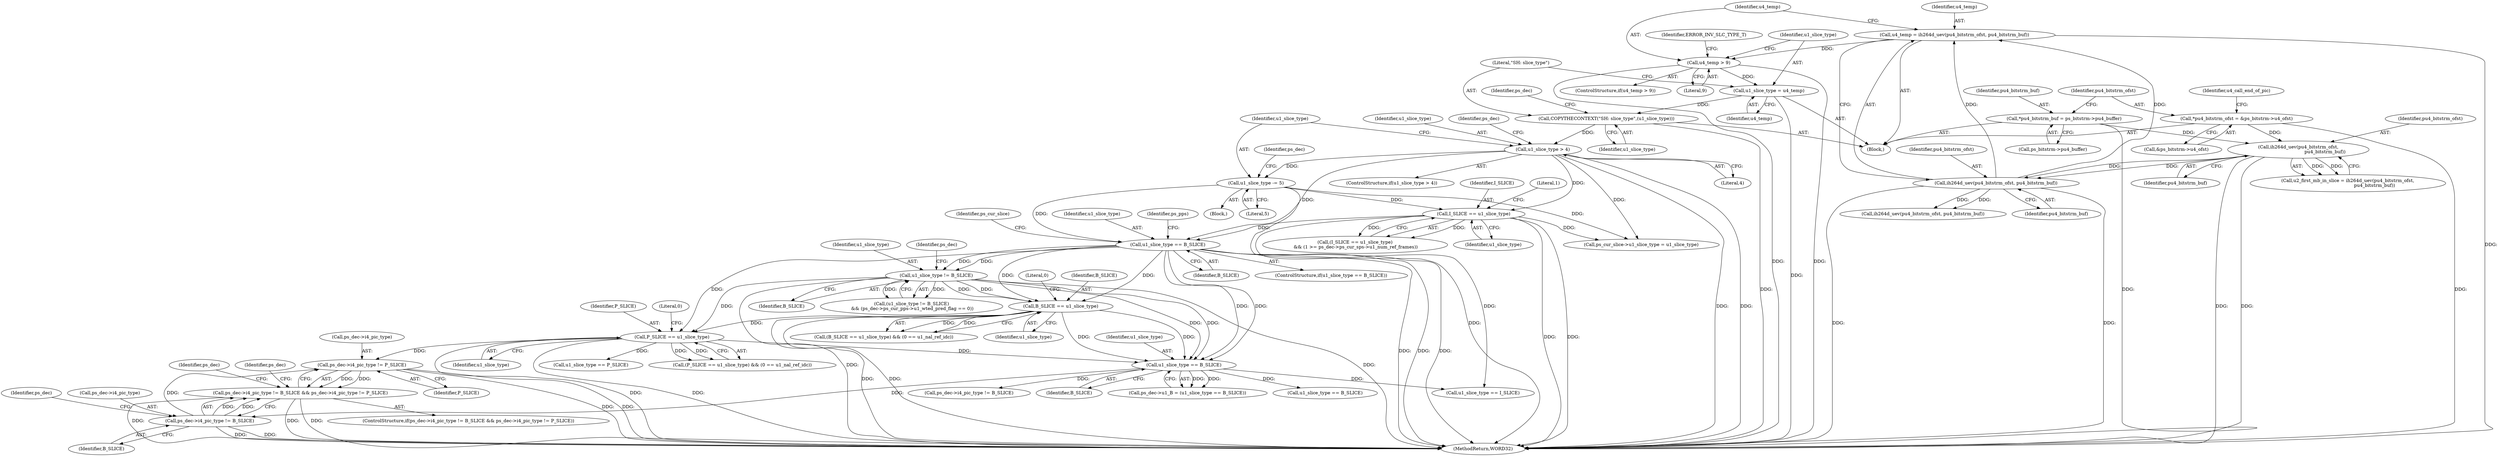 digraph "0_Android_a78887bcffbc2995cf9ed72e0697acf560875e9e_2@pointer" {
"1002418" [label="(Call,ps_dec->i4_pic_type != P_SLICE)"];
"1002413" [label="(Call,ps_dec->i4_pic_type != B_SLICE)"];
"1002257" [label="(Call,u1_slice_type == B_SLICE)"];
"1001723" [label="(Call,u1_slice_type != B_SLICE)"];
"1001500" [label="(Call,u1_slice_type == B_SLICE)"];
"1000308" [label="(Call,u1_slice_type -= 5)"];
"1000304" [label="(Call,u1_slice_type > 4)"];
"1000295" [label="(Call,COPYTHECONTEXT(\"SH: slice_type\",(u1_slice_type)))"];
"1000292" [label="(Call,u1_slice_type = u4_temp)"];
"1000287" [label="(Call,u4_temp > 9)"];
"1000281" [label="(Call,u4_temp = ih264d_uev(pu4_bitstrm_ofst, pu4_bitstrm_buf))"];
"1000283" [label="(Call,ih264d_uev(pu4_bitstrm_ofst, pu4_bitstrm_buf))"];
"1000237" [label="(Call,ih264d_uev(pu4_bitstrm_ofst,\n                                     pu4_bitstrm_buf))"];
"1000209" [label="(Call,*pu4_bitstrm_ofst = &ps_bitstrm->u4_ofst)"];
"1000203" [label="(Call,*pu4_bitstrm_buf = ps_bitstrm->pu4_buffer)"];
"1000353" [label="(Call,I_SLICE == u1_slice_type)"];
"1001799" [label="(Call,B_SLICE == u1_slice_type)"];
"1001814" [label="(Call,P_SLICE == u1_slice_type)"];
"1002412" [label="(Call,ps_dec->i4_pic_type != B_SLICE && ps_dec->i4_pic_type != P_SLICE)"];
"1000307" [label="(Block,)"];
"1002259" [label="(Identifier,B_SLICE)"];
"1000295" [label="(Call,COPYTHECONTEXT(\"SH: slice_type\",(u1_slice_type)))"];
"1000287" [label="(Call,u4_temp > 9)"];
"1000353" [label="(Call,I_SLICE == u1_slice_type)"];
"1001814" [label="(Call,P_SLICE == u1_slice_type)"];
"1000355" [label="(Identifier,u1_slice_type)"];
"1000300" [label="(Identifier,ps_dec)"];
"1000210" [label="(Identifier,pu4_bitstrm_ofst)"];
"1000296" [label="(Literal,\"SH: slice_type\")"];
"1001815" [label="(Identifier,P_SLICE)"];
"1000297" [label="(Identifier,u1_slice_type)"];
"1001501" [label="(Identifier,u1_slice_type)"];
"1000352" [label="(Call,(I_SLICE == u1_slice_type)\n && (1 >= ps_dec->ps_cur_sps->u1_num_ref_frames))"];
"1000354" [label="(Identifier,I_SLICE)"];
"1001725" [label="(Identifier,B_SLICE)"];
"1001552" [label="(Identifier,ps_pps)"];
"1002257" [label="(Call,u1_slice_type == B_SLICE)"];
"1002464" [label="(Call,u1_slice_type == B_SLICE)"];
"1000203" [label="(Call,*pu4_bitstrm_buf = ps_bitstrm->pu4_buffer)"];
"1000281" [label="(Call,u4_temp = ih264d_uev(pu4_bitstrm_ofst, pu4_bitstrm_buf))"];
"1002418" [label="(Call,ps_dec->i4_pic_type != P_SLICE)"];
"1000204" [label="(Identifier,pu4_bitstrm_buf)"];
"1001450" [label="(Call,ps_cur_slice->u1_slice_type = u1_slice_type)"];
"1000288" [label="(Identifier,u4_temp)"];
"1002419" [label="(Call,ps_dec->i4_pic_type)"];
"1002395" [label="(Call,u1_slice_type == I_SLICE)"];
"1000306" [label="(Literal,4)"];
"1001724" [label="(Identifier,u1_slice_type)"];
"1000304" [label="(Call,u1_slice_type > 4)"];
"1000292" [label="(Call,u1_slice_type = u4_temp)"];
"1000284" [label="(Identifier,pu4_bitstrm_ofst)"];
"1001729" [label="(Identifier,ps_dec)"];
"1001723" [label="(Call,u1_slice_type != B_SLICE)"];
"1001798" [label="(Call,(B_SLICE == u1_slice_type) && (0 == u1_nal_ref_idc))"];
"1000286" [label="(ControlStructure,if(u4_temp > 9))"];
"1000166" [label="(Block,)"];
"1002420" [label="(Identifier,ps_dec)"];
"1002412" [label="(Call,ps_dec->i4_pic_type != B_SLICE && ps_dec->i4_pic_type != P_SLICE)"];
"1000357" [label="(Literal,1)"];
"1000322" [label="(Identifier,ps_dec)"];
"1002413" [label="(Call,ps_dec->i4_pic_type != B_SLICE)"];
"1000235" [label="(Call,u2_first_mb_in_slice = ih264d_uev(pu4_bitstrm_ofst,\n                                     pu4_bitstrm_buf))"];
"1000309" [label="(Identifier,u1_slice_type)"];
"1000283" [label="(Call,ih264d_uev(pu4_bitstrm_ofst, pu4_bitstrm_buf))"];
"1000305" [label="(Identifier,u1_slice_type)"];
"1000289" [label="(Literal,9)"];
"1002253" [label="(Call,ps_dec->u1_B = (u1_slice_type == B_SLICE))"];
"1000303" [label="(ControlStructure,if(u1_slice_type > 4))"];
"1002258" [label="(Identifier,u1_slice_type)"];
"1000294" [label="(Identifier,u4_temp)"];
"1002495" [label="(Identifier,ps_dec)"];
"1001803" [label="(Literal,0)"];
"1002452" [label="(Call,ps_dec->i4_pic_type != B_SLICE)"];
"1001816" [label="(Identifier,u1_slice_type)"];
"1000424" [label="(Call,ih264d_uev(pu4_bitstrm_ofst, pu4_bitstrm_buf))"];
"1002425" [label="(Identifier,ps_dec)"];
"1001722" [label="(Call,(u1_slice_type != B_SLICE)\n && (ps_dec->ps_cur_pps->u1_wted_pred_flag == 0))"];
"1001506" [label="(Identifier,ps_cur_slice)"];
"1002430" [label="(Call,u1_slice_type == P_SLICE)"];
"1001502" [label="(Identifier,B_SLICE)"];
"1001799" [label="(Call,B_SLICE == u1_slice_type)"];
"1000237" [label="(Call,ih264d_uev(pu4_bitstrm_ofst,\n                                     pu4_bitstrm_buf))"];
"1000209" [label="(Call,*pu4_bitstrm_ofst = &ps_bitstrm->u4_ofst)"];
"1000226" [label="(Identifier,u4_call_end_of_pic)"];
"1001499" [label="(ControlStructure,if(u1_slice_type == B_SLICE))"];
"1001800" [label="(Identifier,B_SLICE)"];
"1000205" [label="(Call,ps_bitstrm->pu4_buffer)"];
"1000285" [label="(Identifier,pu4_bitstrm_buf)"];
"1002417" [label="(Identifier,B_SLICE)"];
"1000238" [label="(Identifier,pu4_bitstrm_ofst)"];
"1000308" [label="(Call,u1_slice_type -= 5)"];
"1000211" [label="(Call,&ps_bitstrm->u4_ofst)"];
"1000291" [label="(Identifier,ERROR_INV_SLC_TYPE_T)"];
"1001818" [label="(Literal,0)"];
"1002411" [label="(ControlStructure,if(ps_dec->i4_pic_type != B_SLICE && ps_dec->i4_pic_type != P_SLICE))"];
"1000282" [label="(Identifier,u4_temp)"];
"1000313" [label="(Identifier,ps_dec)"];
"1000310" [label="(Literal,5)"];
"1002422" [label="(Identifier,P_SLICE)"];
"1002571" [label="(MethodReturn,WORD32)"];
"1000293" [label="(Identifier,u1_slice_type)"];
"1001801" [label="(Identifier,u1_slice_type)"];
"1001500" [label="(Call,u1_slice_type == B_SLICE)"];
"1001813" [label="(Call,(P_SLICE == u1_slice_type) && (0 == u1_nal_ref_idc))"];
"1002414" [label="(Call,ps_dec->i4_pic_type)"];
"1000239" [label="(Identifier,pu4_bitstrm_buf)"];
"1002418" -> "1002412"  [label="AST: "];
"1002418" -> "1002422"  [label="CFG: "];
"1002419" -> "1002418"  [label="AST: "];
"1002422" -> "1002418"  [label="AST: "];
"1002412" -> "1002418"  [label="CFG: "];
"1002418" -> "1002571"  [label="DDG: "];
"1002418" -> "1002571"  [label="DDG: "];
"1002418" -> "1002412"  [label="DDG: "];
"1002418" -> "1002412"  [label="DDG: "];
"1002413" -> "1002418"  [label="DDG: "];
"1001814" -> "1002418"  [label="DDG: "];
"1002413" -> "1002412"  [label="AST: "];
"1002413" -> "1002417"  [label="CFG: "];
"1002414" -> "1002413"  [label="AST: "];
"1002417" -> "1002413"  [label="AST: "];
"1002420" -> "1002413"  [label="CFG: "];
"1002412" -> "1002413"  [label="CFG: "];
"1002413" -> "1002571"  [label="DDG: "];
"1002413" -> "1002571"  [label="DDG: "];
"1002413" -> "1002412"  [label="DDG: "];
"1002413" -> "1002412"  [label="DDG: "];
"1002257" -> "1002413"  [label="DDG: "];
"1002257" -> "1002253"  [label="AST: "];
"1002257" -> "1002259"  [label="CFG: "];
"1002258" -> "1002257"  [label="AST: "];
"1002259" -> "1002257"  [label="AST: "];
"1002253" -> "1002257"  [label="CFG: "];
"1002257" -> "1002253"  [label="DDG: "];
"1002257" -> "1002253"  [label="DDG: "];
"1001723" -> "1002257"  [label="DDG: "];
"1001723" -> "1002257"  [label="DDG: "];
"1001799" -> "1002257"  [label="DDG: "];
"1001799" -> "1002257"  [label="DDG: "];
"1001814" -> "1002257"  [label="DDG: "];
"1001500" -> "1002257"  [label="DDG: "];
"1001500" -> "1002257"  [label="DDG: "];
"1002257" -> "1002395"  [label="DDG: "];
"1002257" -> "1002452"  [label="DDG: "];
"1002257" -> "1002464"  [label="DDG: "];
"1001723" -> "1001722"  [label="AST: "];
"1001723" -> "1001725"  [label="CFG: "];
"1001724" -> "1001723"  [label="AST: "];
"1001725" -> "1001723"  [label="AST: "];
"1001729" -> "1001723"  [label="CFG: "];
"1001722" -> "1001723"  [label="CFG: "];
"1001723" -> "1002571"  [label="DDG: "];
"1001723" -> "1002571"  [label="DDG: "];
"1001723" -> "1001722"  [label="DDG: "];
"1001723" -> "1001722"  [label="DDG: "];
"1001500" -> "1001723"  [label="DDG: "];
"1001500" -> "1001723"  [label="DDG: "];
"1001723" -> "1001799"  [label="DDG: "];
"1001723" -> "1001799"  [label="DDG: "];
"1001723" -> "1001814"  [label="DDG: "];
"1001500" -> "1001499"  [label="AST: "];
"1001500" -> "1001502"  [label="CFG: "];
"1001501" -> "1001500"  [label="AST: "];
"1001502" -> "1001500"  [label="AST: "];
"1001506" -> "1001500"  [label="CFG: "];
"1001552" -> "1001500"  [label="CFG: "];
"1001500" -> "1002571"  [label="DDG: "];
"1001500" -> "1002571"  [label="DDG: "];
"1001500" -> "1002571"  [label="DDG: "];
"1000308" -> "1001500"  [label="DDG: "];
"1000304" -> "1001500"  [label="DDG: "];
"1000353" -> "1001500"  [label="DDG: "];
"1001500" -> "1001799"  [label="DDG: "];
"1001500" -> "1001799"  [label="DDG: "];
"1001500" -> "1001814"  [label="DDG: "];
"1000308" -> "1000307"  [label="AST: "];
"1000308" -> "1000310"  [label="CFG: "];
"1000309" -> "1000308"  [label="AST: "];
"1000310" -> "1000308"  [label="AST: "];
"1000313" -> "1000308"  [label="CFG: "];
"1000308" -> "1002571"  [label="DDG: "];
"1000304" -> "1000308"  [label="DDG: "];
"1000308" -> "1000353"  [label="DDG: "];
"1000308" -> "1001450"  [label="DDG: "];
"1000304" -> "1000303"  [label="AST: "];
"1000304" -> "1000306"  [label="CFG: "];
"1000305" -> "1000304"  [label="AST: "];
"1000306" -> "1000304"  [label="AST: "];
"1000309" -> "1000304"  [label="CFG: "];
"1000322" -> "1000304"  [label="CFG: "];
"1000304" -> "1002571"  [label="DDG: "];
"1000304" -> "1002571"  [label="DDG: "];
"1000295" -> "1000304"  [label="DDG: "];
"1000304" -> "1000353"  [label="DDG: "];
"1000304" -> "1001450"  [label="DDG: "];
"1000295" -> "1000166"  [label="AST: "];
"1000295" -> "1000297"  [label="CFG: "];
"1000296" -> "1000295"  [label="AST: "];
"1000297" -> "1000295"  [label="AST: "];
"1000300" -> "1000295"  [label="CFG: "];
"1000295" -> "1002571"  [label="DDG: "];
"1000292" -> "1000295"  [label="DDG: "];
"1000292" -> "1000166"  [label="AST: "];
"1000292" -> "1000294"  [label="CFG: "];
"1000293" -> "1000292"  [label="AST: "];
"1000294" -> "1000292"  [label="AST: "];
"1000296" -> "1000292"  [label="CFG: "];
"1000292" -> "1002571"  [label="DDG: "];
"1000287" -> "1000292"  [label="DDG: "];
"1000287" -> "1000286"  [label="AST: "];
"1000287" -> "1000289"  [label="CFG: "];
"1000288" -> "1000287"  [label="AST: "];
"1000289" -> "1000287"  [label="AST: "];
"1000291" -> "1000287"  [label="CFG: "];
"1000293" -> "1000287"  [label="CFG: "];
"1000287" -> "1002571"  [label="DDG: "];
"1000287" -> "1002571"  [label="DDG: "];
"1000281" -> "1000287"  [label="DDG: "];
"1000281" -> "1000166"  [label="AST: "];
"1000281" -> "1000283"  [label="CFG: "];
"1000282" -> "1000281"  [label="AST: "];
"1000283" -> "1000281"  [label="AST: "];
"1000288" -> "1000281"  [label="CFG: "];
"1000281" -> "1002571"  [label="DDG: "];
"1000283" -> "1000281"  [label="DDG: "];
"1000283" -> "1000281"  [label="DDG: "];
"1000283" -> "1000285"  [label="CFG: "];
"1000284" -> "1000283"  [label="AST: "];
"1000285" -> "1000283"  [label="AST: "];
"1000283" -> "1002571"  [label="DDG: "];
"1000283" -> "1002571"  [label="DDG: "];
"1000237" -> "1000283"  [label="DDG: "];
"1000237" -> "1000283"  [label="DDG: "];
"1000283" -> "1000424"  [label="DDG: "];
"1000283" -> "1000424"  [label="DDG: "];
"1000237" -> "1000235"  [label="AST: "];
"1000237" -> "1000239"  [label="CFG: "];
"1000238" -> "1000237"  [label="AST: "];
"1000239" -> "1000237"  [label="AST: "];
"1000235" -> "1000237"  [label="CFG: "];
"1000237" -> "1002571"  [label="DDG: "];
"1000237" -> "1002571"  [label="DDG: "];
"1000237" -> "1000235"  [label="DDG: "];
"1000237" -> "1000235"  [label="DDG: "];
"1000209" -> "1000237"  [label="DDG: "];
"1000203" -> "1000237"  [label="DDG: "];
"1000209" -> "1000166"  [label="AST: "];
"1000209" -> "1000211"  [label="CFG: "];
"1000210" -> "1000209"  [label="AST: "];
"1000211" -> "1000209"  [label="AST: "];
"1000226" -> "1000209"  [label="CFG: "];
"1000209" -> "1002571"  [label="DDG: "];
"1000203" -> "1000166"  [label="AST: "];
"1000203" -> "1000205"  [label="CFG: "];
"1000204" -> "1000203"  [label="AST: "];
"1000205" -> "1000203"  [label="AST: "];
"1000210" -> "1000203"  [label="CFG: "];
"1000203" -> "1002571"  [label="DDG: "];
"1000353" -> "1000352"  [label="AST: "];
"1000353" -> "1000355"  [label="CFG: "];
"1000354" -> "1000353"  [label="AST: "];
"1000355" -> "1000353"  [label="AST: "];
"1000357" -> "1000353"  [label="CFG: "];
"1000352" -> "1000353"  [label="CFG: "];
"1000353" -> "1002571"  [label="DDG: "];
"1000353" -> "1002571"  [label="DDG: "];
"1000353" -> "1000352"  [label="DDG: "];
"1000353" -> "1000352"  [label="DDG: "];
"1000353" -> "1001450"  [label="DDG: "];
"1000353" -> "1002395"  [label="DDG: "];
"1001799" -> "1001798"  [label="AST: "];
"1001799" -> "1001801"  [label="CFG: "];
"1001800" -> "1001799"  [label="AST: "];
"1001801" -> "1001799"  [label="AST: "];
"1001803" -> "1001799"  [label="CFG: "];
"1001798" -> "1001799"  [label="CFG: "];
"1001799" -> "1002571"  [label="DDG: "];
"1001799" -> "1002571"  [label="DDG: "];
"1001799" -> "1001798"  [label="DDG: "];
"1001799" -> "1001798"  [label="DDG: "];
"1001799" -> "1001814"  [label="DDG: "];
"1001814" -> "1001813"  [label="AST: "];
"1001814" -> "1001816"  [label="CFG: "];
"1001815" -> "1001814"  [label="AST: "];
"1001816" -> "1001814"  [label="AST: "];
"1001818" -> "1001814"  [label="CFG: "];
"1001813" -> "1001814"  [label="CFG: "];
"1001814" -> "1002571"  [label="DDG: "];
"1001814" -> "1002571"  [label="DDG: "];
"1001814" -> "1001813"  [label="DDG: "];
"1001814" -> "1001813"  [label="DDG: "];
"1001814" -> "1002430"  [label="DDG: "];
"1002412" -> "1002411"  [label="AST: "];
"1002425" -> "1002412"  [label="CFG: "];
"1002495" -> "1002412"  [label="CFG: "];
"1002412" -> "1002571"  [label="DDG: "];
"1002412" -> "1002571"  [label="DDG: "];
"1002412" -> "1002571"  [label="DDG: "];
}
